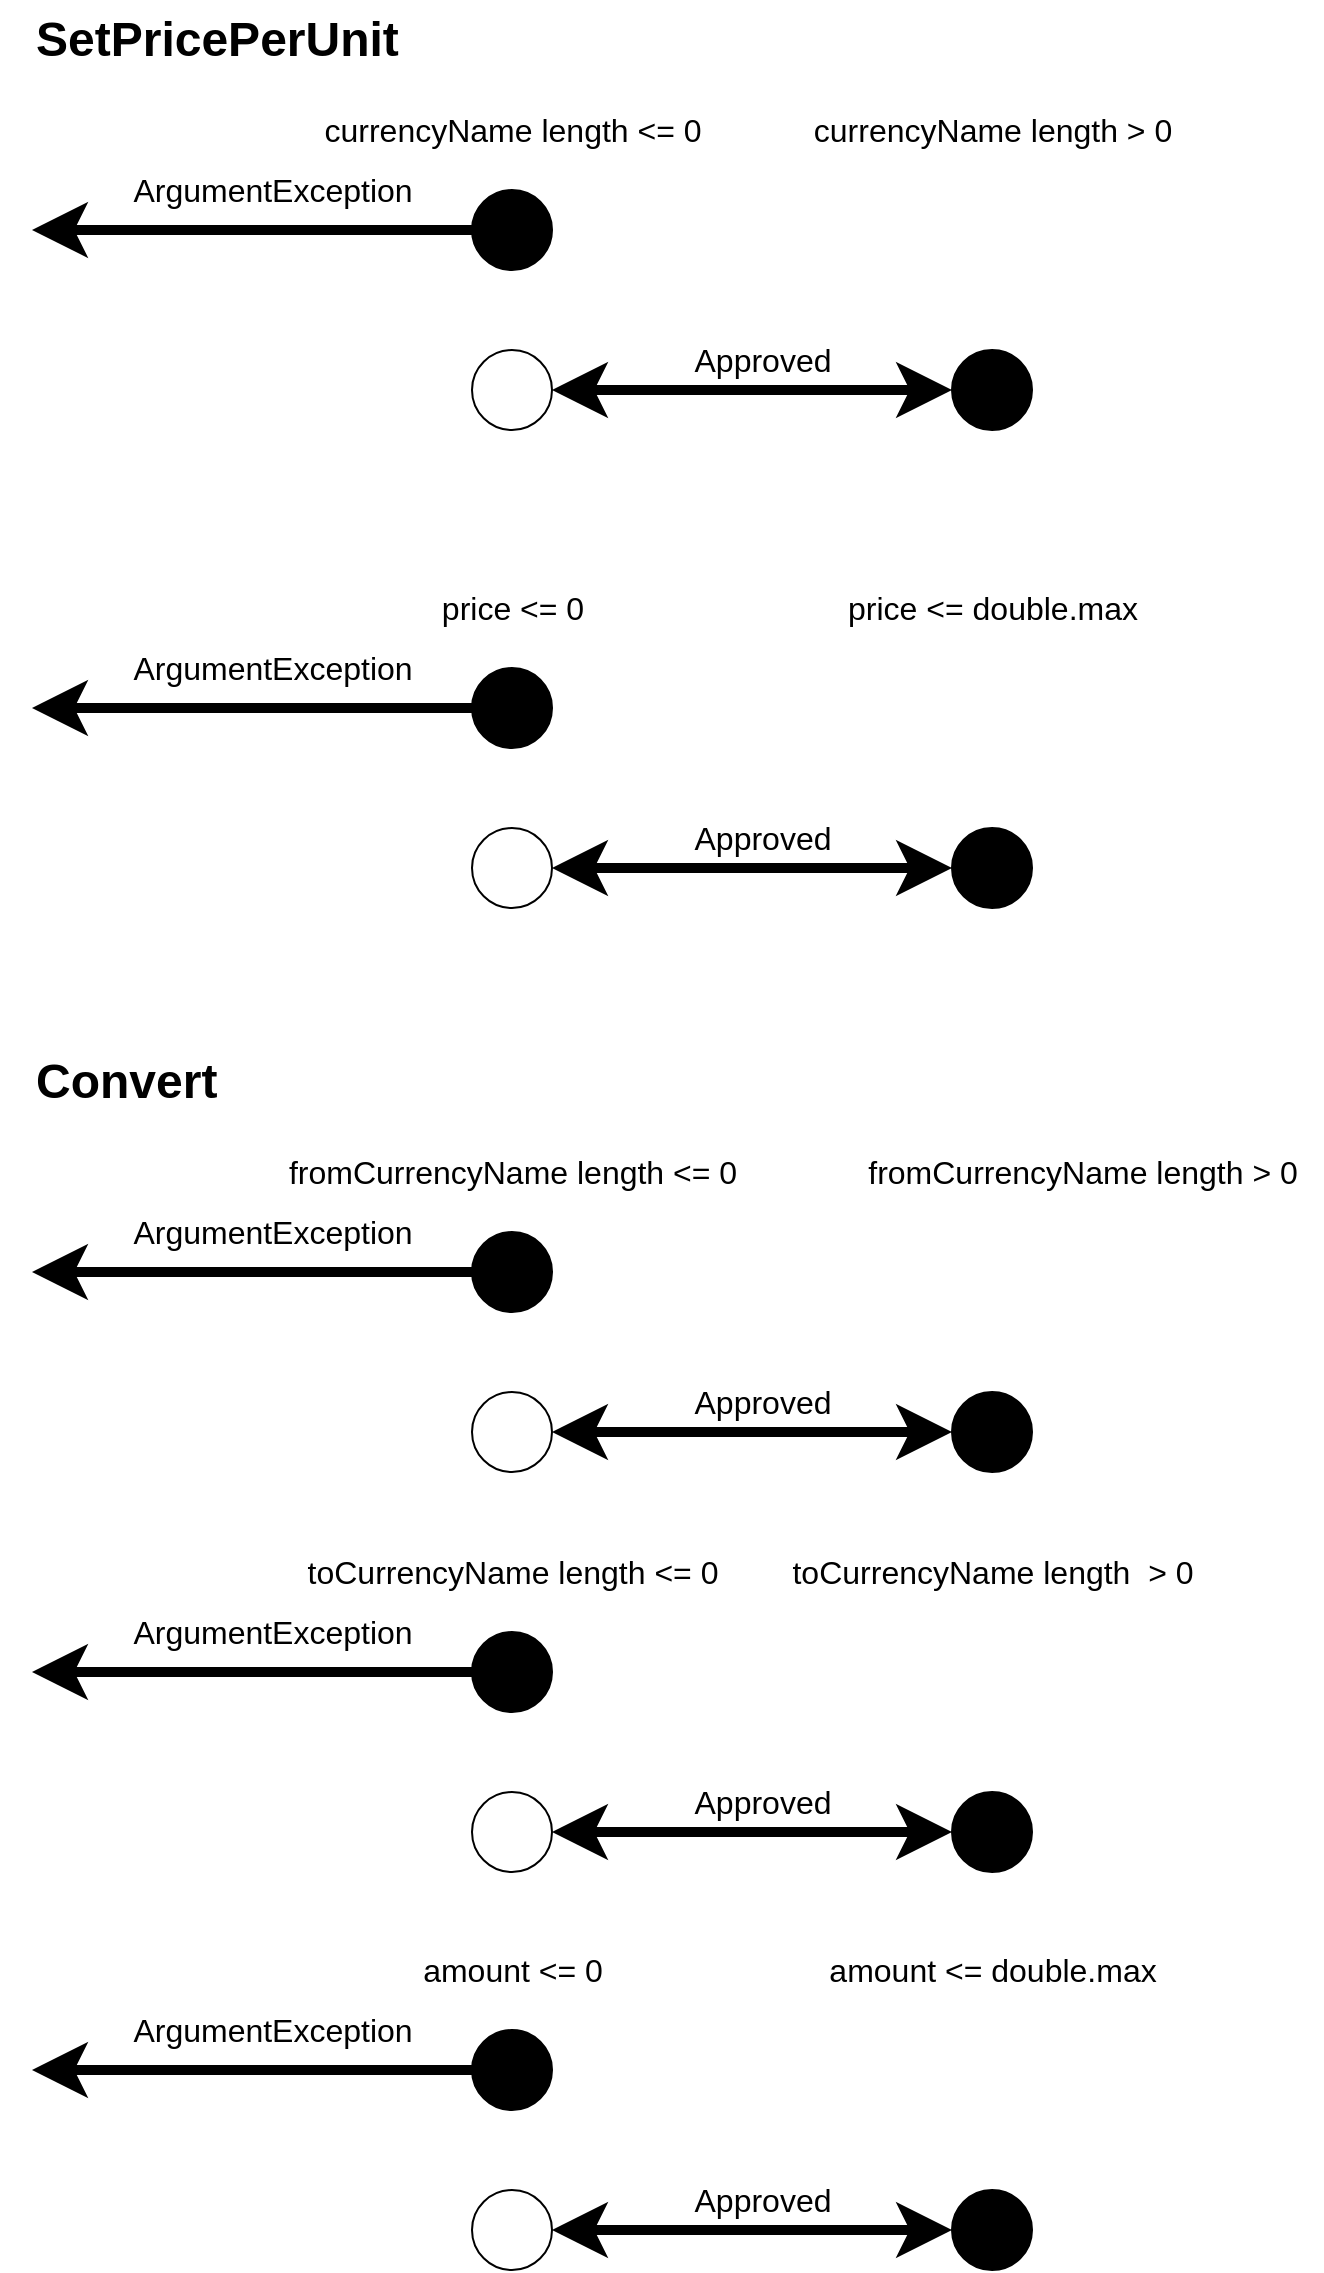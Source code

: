 <mxfile version="20.3.0" type="device"><diagram id="AadDd9_0W89Zz3_-4qx8" name="Page-1"><mxGraphModel dx="1102" dy="1048" grid="1" gridSize="10" guides="1" tooltips="1" connect="1" arrows="1" fold="1" page="1" pageScale="1" pageWidth="1169" pageHeight="1654" math="0" shadow="0"><root><mxCell id="0"/><mxCell id="1" parent="0"/><mxCell id="MNlW1yP4sPVkAUfaGxv7-3" value="" style="endArrow=classic;startArrow=classic;html=1;startSize=12;endSize=12;strokeWidth=5;entryX=0;entryY=0.5;entryDx=0;entryDy=0;" parent="1" target="MNlW1yP4sPVkAUfaGxv7-9" edge="1"><mxGeometry width="50" height="50" relative="1" as="geometry"><mxPoint x="340" y="240" as="sourcePoint"/><mxPoint x="530" y="240" as="targetPoint"/></mxGeometry></mxCell><mxCell id="MNlW1yP4sPVkAUfaGxv7-4" value="" style="ellipse;whiteSpace=wrap;html=1;aspect=fixed;fillColor=#FFFFFF;" parent="1" vertex="1"><mxGeometry x="300" y="220" width="40" height="40" as="geometry"/></mxCell><mxCell id="MNlW1yP4sPVkAUfaGxv7-5" value="" style="ellipse;whiteSpace=wrap;html=1;aspect=fixed;fillColor=#000000;" parent="1" vertex="1"><mxGeometry x="300" y="140" width="40" height="40" as="geometry"/></mxCell><mxCell id="MNlW1yP4sPVkAUfaGxv7-6" value="" style="endArrow=classic;html=1;startSize=16;endSize=12;strokeWidth=5;exitX=0;exitY=0.5;exitDx=0;exitDy=0;" parent="1" source="MNlW1yP4sPVkAUfaGxv7-5" edge="1"><mxGeometry width="50" height="50" relative="1" as="geometry"><mxPoint x="260" y="130" as="sourcePoint"/><mxPoint x="80" y="160" as="targetPoint"/></mxGeometry></mxCell><mxCell id="MNlW1yP4sPVkAUfaGxv7-7" value="ArgumentException" style="text;html=1;resizable=0;autosize=1;align=center;verticalAlign=middle;points=[];fillColor=none;strokeColor=none;rounded=0;fontSize=16;" parent="1" vertex="1"><mxGeometry x="120" y="125" width="160" height="30" as="geometry"/></mxCell><mxCell id="MNlW1yP4sPVkAUfaGxv7-8" value="Approved" style="text;html=1;resizable=0;autosize=1;align=center;verticalAlign=middle;points=[];fillColor=none;strokeColor=none;rounded=0;fontSize=16;" parent="1" vertex="1"><mxGeometry x="400" y="210" width="90" height="30" as="geometry"/></mxCell><mxCell id="MNlW1yP4sPVkAUfaGxv7-9" value="" style="ellipse;whiteSpace=wrap;html=1;aspect=fixed;fillColor=#000000;" parent="1" vertex="1"><mxGeometry x="540" y="220" width="40" height="40" as="geometry"/></mxCell><mxCell id="MNlW1yP4sPVkAUfaGxv7-14" value="currencyName length &amp;lt;= 0" style="text;html=1;resizable=0;autosize=1;align=center;verticalAlign=middle;points=[];fillColor=none;strokeColor=none;rounded=0;fontSize=16;" parent="1" vertex="1"><mxGeometry x="215" y="95" width="210" height="30" as="geometry"/></mxCell><mxCell id="MNlW1yP4sPVkAUfaGxv7-15" value="currencyName length&amp;nbsp;&amp;gt; 0" style="text;html=1;resizable=0;autosize=1;align=center;verticalAlign=middle;points=[];fillColor=none;strokeColor=none;rounded=0;fontSize=16;" parent="1" vertex="1"><mxGeometry x="460" y="95" width="200" height="30" as="geometry"/></mxCell><mxCell id="MNlW1yP4sPVkAUfaGxv7-17" value="SetPricePerUnit" style="text;html=1;resizable=0;autosize=1;align=left;verticalAlign=middle;points=[];fillColor=none;strokeColor=none;rounded=0;fontSize=24;fontStyle=1" parent="1" vertex="1"><mxGeometry x="80" y="45" width="200" height="40" as="geometry"/></mxCell><mxCell id="Dh9XeBbNxak9Kbocm-nD-1" value="" style="endArrow=classic;startArrow=classic;html=1;startSize=12;endSize=12;strokeWidth=5;entryX=0;entryY=0.5;entryDx=0;entryDy=0;" parent="1" target="Dh9XeBbNxak9Kbocm-nD-7" edge="1"><mxGeometry width="50" height="50" relative="1" as="geometry"><mxPoint x="340" y="479" as="sourcePoint"/><mxPoint x="530" y="479" as="targetPoint"/></mxGeometry></mxCell><mxCell id="Dh9XeBbNxak9Kbocm-nD-2" value="" style="ellipse;whiteSpace=wrap;html=1;aspect=fixed;fillColor=#FFFFFF;" parent="1" vertex="1"><mxGeometry x="300" y="459" width="40" height="40" as="geometry"/></mxCell><mxCell id="Dh9XeBbNxak9Kbocm-nD-3" value="" style="ellipse;whiteSpace=wrap;html=1;aspect=fixed;fillColor=#000000;" parent="1" vertex="1"><mxGeometry x="300" y="379" width="40" height="40" as="geometry"/></mxCell><mxCell id="Dh9XeBbNxak9Kbocm-nD-4" value="" style="endArrow=classic;html=1;startSize=16;endSize=12;strokeWidth=5;exitX=0;exitY=0.5;exitDx=0;exitDy=0;" parent="1" source="Dh9XeBbNxak9Kbocm-nD-3" edge="1"><mxGeometry width="50" height="50" relative="1" as="geometry"><mxPoint x="260" y="369" as="sourcePoint"/><mxPoint x="80" y="399" as="targetPoint"/></mxGeometry></mxCell><mxCell id="Dh9XeBbNxak9Kbocm-nD-5" value="ArgumentException" style="text;html=1;resizable=0;autosize=1;align=center;verticalAlign=middle;points=[];fillColor=none;strokeColor=none;rounded=0;fontSize=16;" parent="1" vertex="1"><mxGeometry x="120" y="364" width="160" height="30" as="geometry"/></mxCell><mxCell id="Dh9XeBbNxak9Kbocm-nD-6" value="Approved" style="text;html=1;resizable=0;autosize=1;align=center;verticalAlign=middle;points=[];fillColor=none;strokeColor=none;rounded=0;fontSize=16;" parent="1" vertex="1"><mxGeometry x="400" y="449" width="90" height="30" as="geometry"/></mxCell><mxCell id="Dh9XeBbNxak9Kbocm-nD-7" value="" style="ellipse;whiteSpace=wrap;html=1;aspect=fixed;fillColor=#000000;" parent="1" vertex="1"><mxGeometry x="540" y="459" width="40" height="40" as="geometry"/></mxCell><mxCell id="Dh9XeBbNxak9Kbocm-nD-8" value="price &amp;lt;= 0" style="text;html=1;resizable=0;autosize=1;align=center;verticalAlign=middle;points=[];fillColor=none;strokeColor=none;rounded=0;fontSize=16;" parent="1" vertex="1"><mxGeometry x="275" y="334" width="90" height="30" as="geometry"/></mxCell><mxCell id="Dh9XeBbNxak9Kbocm-nD-9" value="price &amp;lt;= double.max" style="text;html=1;resizable=0;autosize=1;align=center;verticalAlign=middle;points=[];fillColor=none;strokeColor=none;rounded=0;fontSize=16;" parent="1" vertex="1"><mxGeometry x="475" y="334" width="170" height="30" as="geometry"/></mxCell><mxCell id="8CITsZQzu37rLYVSPWRn-1" value="" style="endArrow=classic;startArrow=classic;html=1;startSize=12;endSize=12;strokeWidth=5;entryX=0;entryY=0.5;entryDx=0;entryDy=0;" edge="1" target="8CITsZQzu37rLYVSPWRn-7" parent="1"><mxGeometry width="50" height="50" relative="1" as="geometry"><mxPoint x="340" y="761" as="sourcePoint"/><mxPoint x="530" y="761" as="targetPoint"/></mxGeometry></mxCell><mxCell id="8CITsZQzu37rLYVSPWRn-2" value="" style="ellipse;whiteSpace=wrap;html=1;aspect=fixed;fillColor=#FFFFFF;" vertex="1" parent="1"><mxGeometry x="300" y="741" width="40" height="40" as="geometry"/></mxCell><mxCell id="8CITsZQzu37rLYVSPWRn-3" value="" style="ellipse;whiteSpace=wrap;html=1;aspect=fixed;fillColor=#000000;" vertex="1" parent="1"><mxGeometry x="300" y="661" width="40" height="40" as="geometry"/></mxCell><mxCell id="8CITsZQzu37rLYVSPWRn-4" value="" style="endArrow=classic;html=1;startSize=16;endSize=12;strokeWidth=5;exitX=0;exitY=0.5;exitDx=0;exitDy=0;" edge="1" source="8CITsZQzu37rLYVSPWRn-3" parent="1"><mxGeometry width="50" height="50" relative="1" as="geometry"><mxPoint x="260" y="651" as="sourcePoint"/><mxPoint x="80" y="681" as="targetPoint"/></mxGeometry></mxCell><mxCell id="8CITsZQzu37rLYVSPWRn-5" value="ArgumentException" style="text;html=1;resizable=0;autosize=1;align=center;verticalAlign=middle;points=[];fillColor=none;strokeColor=none;rounded=0;fontSize=16;" vertex="1" parent="1"><mxGeometry x="120" y="646" width="160" height="30" as="geometry"/></mxCell><mxCell id="8CITsZQzu37rLYVSPWRn-6" value="Approved" style="text;html=1;resizable=0;autosize=1;align=center;verticalAlign=middle;points=[];fillColor=none;strokeColor=none;rounded=0;fontSize=16;" vertex="1" parent="1"><mxGeometry x="400" y="731" width="90" height="30" as="geometry"/></mxCell><mxCell id="8CITsZQzu37rLYVSPWRn-7" value="" style="ellipse;whiteSpace=wrap;html=1;aspect=fixed;fillColor=#000000;" vertex="1" parent="1"><mxGeometry x="540" y="741" width="40" height="40" as="geometry"/></mxCell><mxCell id="8CITsZQzu37rLYVSPWRn-8" value="fromCurrencyName length&amp;nbsp;&amp;lt;= 0" style="text;html=1;resizable=0;autosize=1;align=center;verticalAlign=middle;points=[];fillColor=none;strokeColor=none;rounded=0;fontSize=16;" vertex="1" parent="1"><mxGeometry x="195" y="616" width="250" height="30" as="geometry"/></mxCell><mxCell id="8CITsZQzu37rLYVSPWRn-9" value="fromCurrencyName length&amp;nbsp;&amp;gt; 0" style="text;html=1;resizable=0;autosize=1;align=center;verticalAlign=middle;points=[];fillColor=none;strokeColor=none;rounded=0;fontSize=16;" vertex="1" parent="1"><mxGeometry x="485" y="616" width="240" height="30" as="geometry"/></mxCell><mxCell id="8CITsZQzu37rLYVSPWRn-10" value="Convert" style="text;html=1;resizable=0;autosize=1;align=left;verticalAlign=middle;points=[];fillColor=none;strokeColor=none;rounded=0;fontSize=24;fontStyle=1" vertex="1" parent="1"><mxGeometry x="80" y="566" width="110" height="40" as="geometry"/></mxCell><mxCell id="8CITsZQzu37rLYVSPWRn-11" value="" style="endArrow=classic;startArrow=classic;html=1;startSize=12;endSize=12;strokeWidth=5;entryX=0;entryY=0.5;entryDx=0;entryDy=0;" edge="1" target="8CITsZQzu37rLYVSPWRn-17" parent="1"><mxGeometry width="50" height="50" relative="1" as="geometry"><mxPoint x="340" y="961" as="sourcePoint"/><mxPoint x="530" y="961" as="targetPoint"/></mxGeometry></mxCell><mxCell id="8CITsZQzu37rLYVSPWRn-12" value="" style="ellipse;whiteSpace=wrap;html=1;aspect=fixed;fillColor=#FFFFFF;" vertex="1" parent="1"><mxGeometry x="300" y="941" width="40" height="40" as="geometry"/></mxCell><mxCell id="8CITsZQzu37rLYVSPWRn-13" value="" style="ellipse;whiteSpace=wrap;html=1;aspect=fixed;fillColor=#000000;" vertex="1" parent="1"><mxGeometry x="300" y="861" width="40" height="40" as="geometry"/></mxCell><mxCell id="8CITsZQzu37rLYVSPWRn-14" value="" style="endArrow=classic;html=1;startSize=16;endSize=12;strokeWidth=5;exitX=0;exitY=0.5;exitDx=0;exitDy=0;" edge="1" source="8CITsZQzu37rLYVSPWRn-13" parent="1"><mxGeometry width="50" height="50" relative="1" as="geometry"><mxPoint x="260" y="851" as="sourcePoint"/><mxPoint x="80" y="881" as="targetPoint"/></mxGeometry></mxCell><mxCell id="8CITsZQzu37rLYVSPWRn-15" value="ArgumentException" style="text;html=1;resizable=0;autosize=1;align=center;verticalAlign=middle;points=[];fillColor=none;strokeColor=none;rounded=0;fontSize=16;" vertex="1" parent="1"><mxGeometry x="120" y="846" width="160" height="30" as="geometry"/></mxCell><mxCell id="8CITsZQzu37rLYVSPWRn-16" value="Approved" style="text;html=1;resizable=0;autosize=1;align=center;verticalAlign=middle;points=[];fillColor=none;strokeColor=none;rounded=0;fontSize=16;" vertex="1" parent="1"><mxGeometry x="400" y="931" width="90" height="30" as="geometry"/></mxCell><mxCell id="8CITsZQzu37rLYVSPWRn-17" value="" style="ellipse;whiteSpace=wrap;html=1;aspect=fixed;fillColor=#000000;" vertex="1" parent="1"><mxGeometry x="540" y="941" width="40" height="40" as="geometry"/></mxCell><mxCell id="8CITsZQzu37rLYVSPWRn-18" value="toCurrencyName length&amp;nbsp;&amp;lt;= 0" style="text;html=1;resizable=0;autosize=1;align=center;verticalAlign=middle;points=[];fillColor=none;strokeColor=none;rounded=0;fontSize=16;" vertex="1" parent="1"><mxGeometry x="205" y="816" width="230" height="30" as="geometry"/></mxCell><mxCell id="8CITsZQzu37rLYVSPWRn-19" value="toCurrencyName length&amp;nbsp;&amp;nbsp;&amp;gt; 0" style="text;html=1;resizable=0;autosize=1;align=center;verticalAlign=middle;points=[];fillColor=none;strokeColor=none;rounded=0;fontSize=16;" vertex="1" parent="1"><mxGeometry x="450" y="816" width="220" height="30" as="geometry"/></mxCell><mxCell id="8CITsZQzu37rLYVSPWRn-20" value="" style="endArrow=classic;startArrow=classic;html=1;startSize=12;endSize=12;strokeWidth=5;entryX=0;entryY=0.5;entryDx=0;entryDy=0;" edge="1" target="8CITsZQzu37rLYVSPWRn-26" parent="1"><mxGeometry width="50" height="50" relative="1" as="geometry"><mxPoint x="340" y="1160" as="sourcePoint"/><mxPoint x="530" y="1160" as="targetPoint"/></mxGeometry></mxCell><mxCell id="8CITsZQzu37rLYVSPWRn-21" value="" style="ellipse;whiteSpace=wrap;html=1;aspect=fixed;fillColor=#FFFFFF;" vertex="1" parent="1"><mxGeometry x="300" y="1140" width="40" height="40" as="geometry"/></mxCell><mxCell id="8CITsZQzu37rLYVSPWRn-22" value="" style="ellipse;whiteSpace=wrap;html=1;aspect=fixed;fillColor=#000000;" vertex="1" parent="1"><mxGeometry x="300" y="1060" width="40" height="40" as="geometry"/></mxCell><mxCell id="8CITsZQzu37rLYVSPWRn-23" value="" style="endArrow=classic;html=1;startSize=16;endSize=12;strokeWidth=5;exitX=0;exitY=0.5;exitDx=0;exitDy=0;" edge="1" source="8CITsZQzu37rLYVSPWRn-22" parent="1"><mxGeometry width="50" height="50" relative="1" as="geometry"><mxPoint x="260" y="1050" as="sourcePoint"/><mxPoint x="80" y="1080" as="targetPoint"/></mxGeometry></mxCell><mxCell id="8CITsZQzu37rLYVSPWRn-24" value="ArgumentException" style="text;html=1;resizable=0;autosize=1;align=center;verticalAlign=middle;points=[];fillColor=none;strokeColor=none;rounded=0;fontSize=16;" vertex="1" parent="1"><mxGeometry x="120" y="1045" width="160" height="30" as="geometry"/></mxCell><mxCell id="8CITsZQzu37rLYVSPWRn-25" value="Approved" style="text;html=1;resizable=0;autosize=1;align=center;verticalAlign=middle;points=[];fillColor=none;strokeColor=none;rounded=0;fontSize=16;" vertex="1" parent="1"><mxGeometry x="400" y="1130" width="90" height="30" as="geometry"/></mxCell><mxCell id="8CITsZQzu37rLYVSPWRn-26" value="" style="ellipse;whiteSpace=wrap;html=1;aspect=fixed;fillColor=#000000;" vertex="1" parent="1"><mxGeometry x="540" y="1140" width="40" height="40" as="geometry"/></mxCell><mxCell id="8CITsZQzu37rLYVSPWRn-27" value="amount &amp;lt;= 0" style="text;html=1;resizable=0;autosize=1;align=center;verticalAlign=middle;points=[];fillColor=none;strokeColor=none;rounded=0;fontSize=16;" vertex="1" parent="1"><mxGeometry x="265" y="1015" width="110" height="30" as="geometry"/></mxCell><mxCell id="8CITsZQzu37rLYVSPWRn-28" value="amount&amp;nbsp;&amp;lt;= double.max" style="text;html=1;resizable=0;autosize=1;align=center;verticalAlign=middle;points=[];fillColor=none;strokeColor=none;rounded=0;fontSize=16;" vertex="1" parent="1"><mxGeometry x="465" y="1015" width="190" height="30" as="geometry"/></mxCell></root></mxGraphModel></diagram></mxfile>